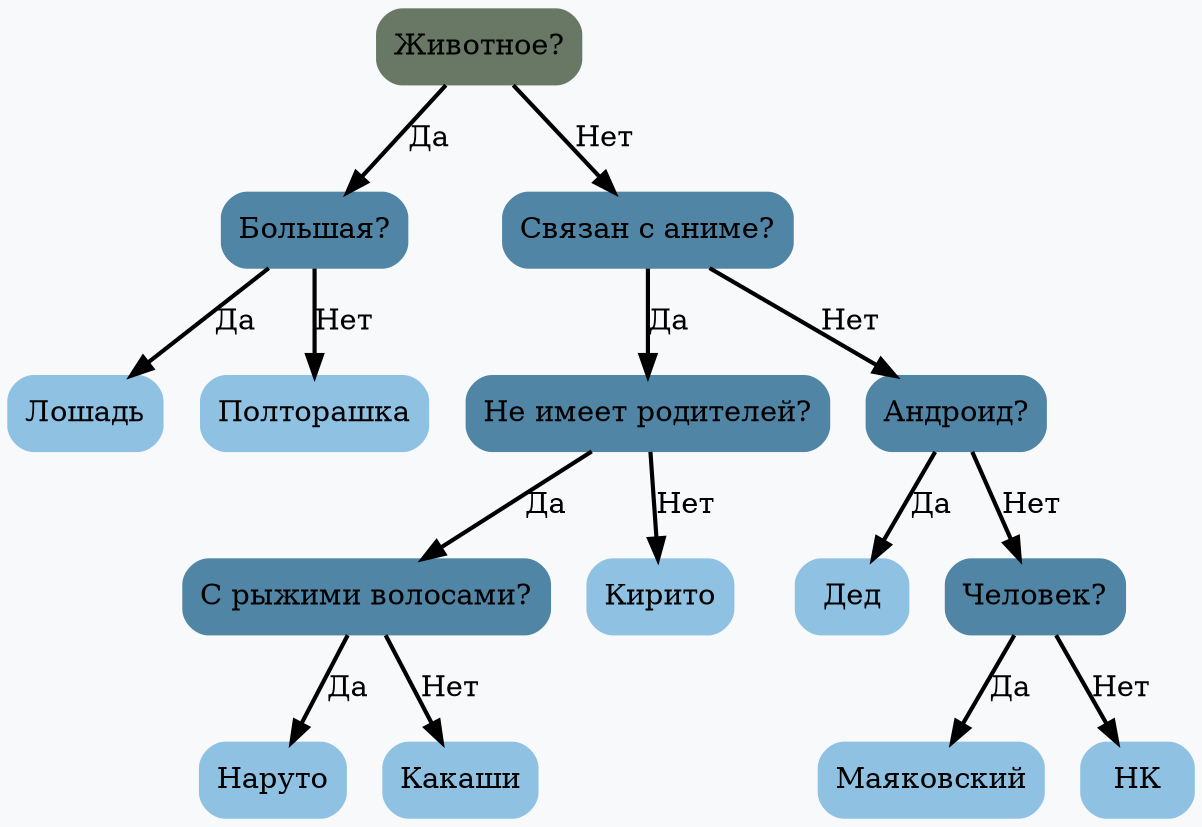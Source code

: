 digraph G {
	rankdir = HR;
	bgcolor="#F7F9FB"
	 node0x503000000070 [shape=Mrecord; style=filled; color="#687864"; label =  "Животное? " ];
	 node0x503000000070 -> node0x5030000000a0 [label="Да"; style=bold; weight=1000; ];
	 node0x503000000070 -> node0x503000000190 [label="Нет"; style=bold; weight=1000; ];
	 node0x5030000000a0 [shape=Mrecord; style=filled; color="#5085A5"; label =  "Большая? " ];
	 node0x5030000000a0 -> node0x5030000000d0 [label="Да"; style=bold; weight=1000; ];
	 node0x5030000000a0 -> node0x503000000130 [label="Нет"; style=bold; weight=1000; ];
	 node0x5030000000d0 [shape=Mrecord; style=filled; color="#8FC1E3"; label =  "Лошадь " ];
	 node0x503000000130 [shape=Mrecord; style=filled; color="#8FC1E3"; label =  "Полторашка " ];
	 node0x503000000190 [shape=Mrecord; style=filled; color="#5085A5"; label =  "Связан с аниме? " ];
	 node0x503000000190 -> node0x5030000001c0 [label="Да"; style=bold; weight=1000; ];
	 node0x503000000190 -> node0x5030000002b0 [label="Нет"; style=bold; weight=1000; ];
	 node0x5030000001c0 [shape=Mrecord; style=filled; color="#5085A5"; label =  "Не имеет родителей? " ];
	 node0x5030000001c0 -> node0x5030000001f0 [label="Да"; style=bold; weight=1000; ];
	 node0x5030000001c0 -> node0x503000000280 [label="Нет"; style=bold; weight=1000; ];
	 node0x5030000001f0 [shape=Mrecord; style=filled; color="#5085A5"; label =  "С рыжими волосами? " ];
	 node0x5030000001f0 -> node0x503000000220 [label="Да"; style=bold; weight=1000; ];
	 node0x5030000001f0 -> node0x503000000250 [label="Нет"; style=bold; weight=1000; ];
	 node0x503000000220 [shape=Mrecord; style=filled; color="#8FC1E3"; label =  "Наруто " ];
	 node0x503000000250 [shape=Mrecord; style=filled; color="#8FC1E3"; label =  "Какаши " ];
	 node0x503000000280 [shape=Mrecord; style=filled; color="#8FC1E3"; label =  "Кирито " ];
	 node0x5030000002b0 [shape=Mrecord; style=filled; color="#5085A5"; label =  "Андроид? " ];
	 node0x5030000002b0 -> node0x5030000002e0 [label="Да"; style=bold; weight=1000; ];
	 node0x5030000002b0 -> node0x503000000310 [label="Нет"; style=bold; weight=1000; ];
	 node0x5030000002e0 [shape=Mrecord; style=filled; color="#8FC1E3"; label =  "Дед " ];
	 node0x503000000310 [shape=Mrecord; style=filled; color="#5085A5"; label =  "Человек? " ];
	 node0x503000000310 -> node0x503000000370 [label="Да"; style=bold; weight=1000; ];
	 node0x503000000310 -> node0x5030000003a0 [label="Нет"; style=bold; weight=1000; ];
	 node0x503000000370 [shape=Mrecord; style=filled; color="#8FC1E3"; label =  "Маяковский " ];
	 node0x5030000003a0 [shape=Mrecord; style=filled; color="#8FC1E3"; label =  "НК " ];
}
